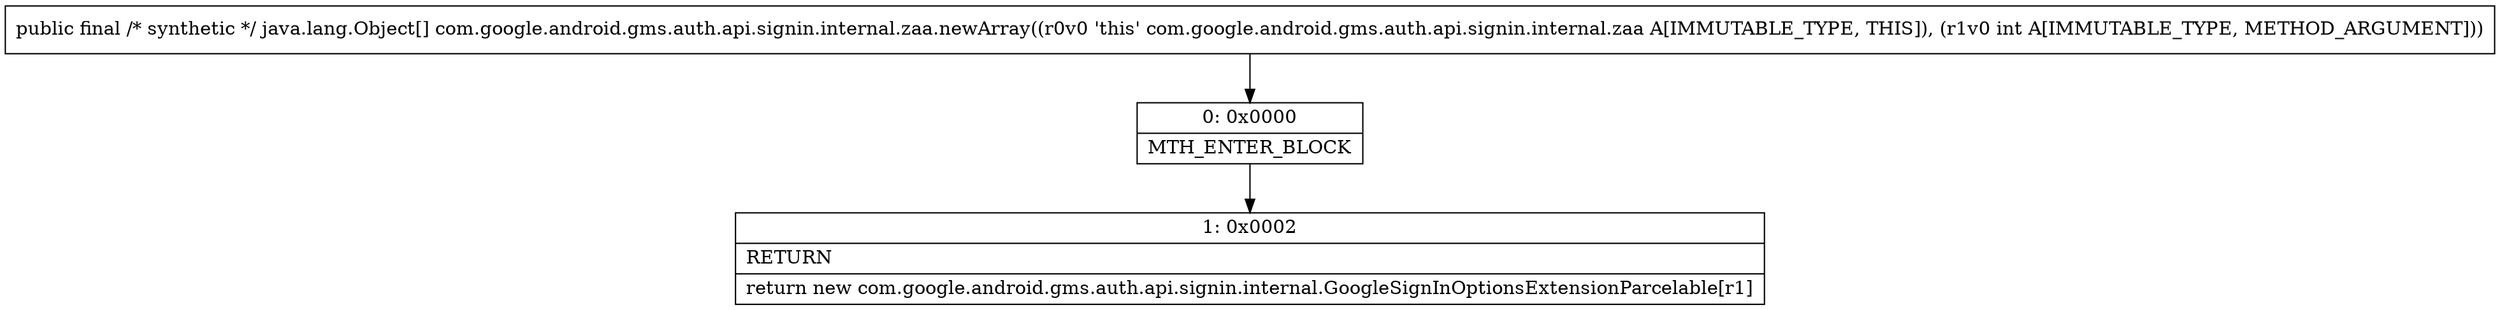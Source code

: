 digraph "CFG forcom.google.android.gms.auth.api.signin.internal.zaa.newArray(I)[Ljava\/lang\/Object;" {
Node_0 [shape=record,label="{0\:\ 0x0000|MTH_ENTER_BLOCK\l}"];
Node_1 [shape=record,label="{1\:\ 0x0002|RETURN\l|return new com.google.android.gms.auth.api.signin.internal.GoogleSignInOptionsExtensionParcelable[r1]\l}"];
MethodNode[shape=record,label="{public final \/* synthetic *\/ java.lang.Object[] com.google.android.gms.auth.api.signin.internal.zaa.newArray((r0v0 'this' com.google.android.gms.auth.api.signin.internal.zaa A[IMMUTABLE_TYPE, THIS]), (r1v0 int A[IMMUTABLE_TYPE, METHOD_ARGUMENT])) }"];
MethodNode -> Node_0;
Node_0 -> Node_1;
}


